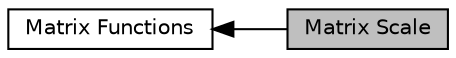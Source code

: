 digraph "Matrix Scale"
{
  edge [fontname="Helvetica",fontsize="10",labelfontname="Helvetica",labelfontsize="10"];
  node [fontname="Helvetica",fontsize="10",shape=record];
  rankdir=LR;
  Node1 [label="Matrix Functions",height=0.2,width=0.4,color="black", fillcolor="white", style="filled",URL="$group__group_matrix.html",tooltip="This set of functions provides basic matrix math operations. "];
  Node0 [label="Matrix Scale",height=0.2,width=0.4,color="black", fillcolor="grey75", style="filled", fontcolor="black"];
  Node1->Node0 [shape=plaintext, dir="back", style="solid"];
}
